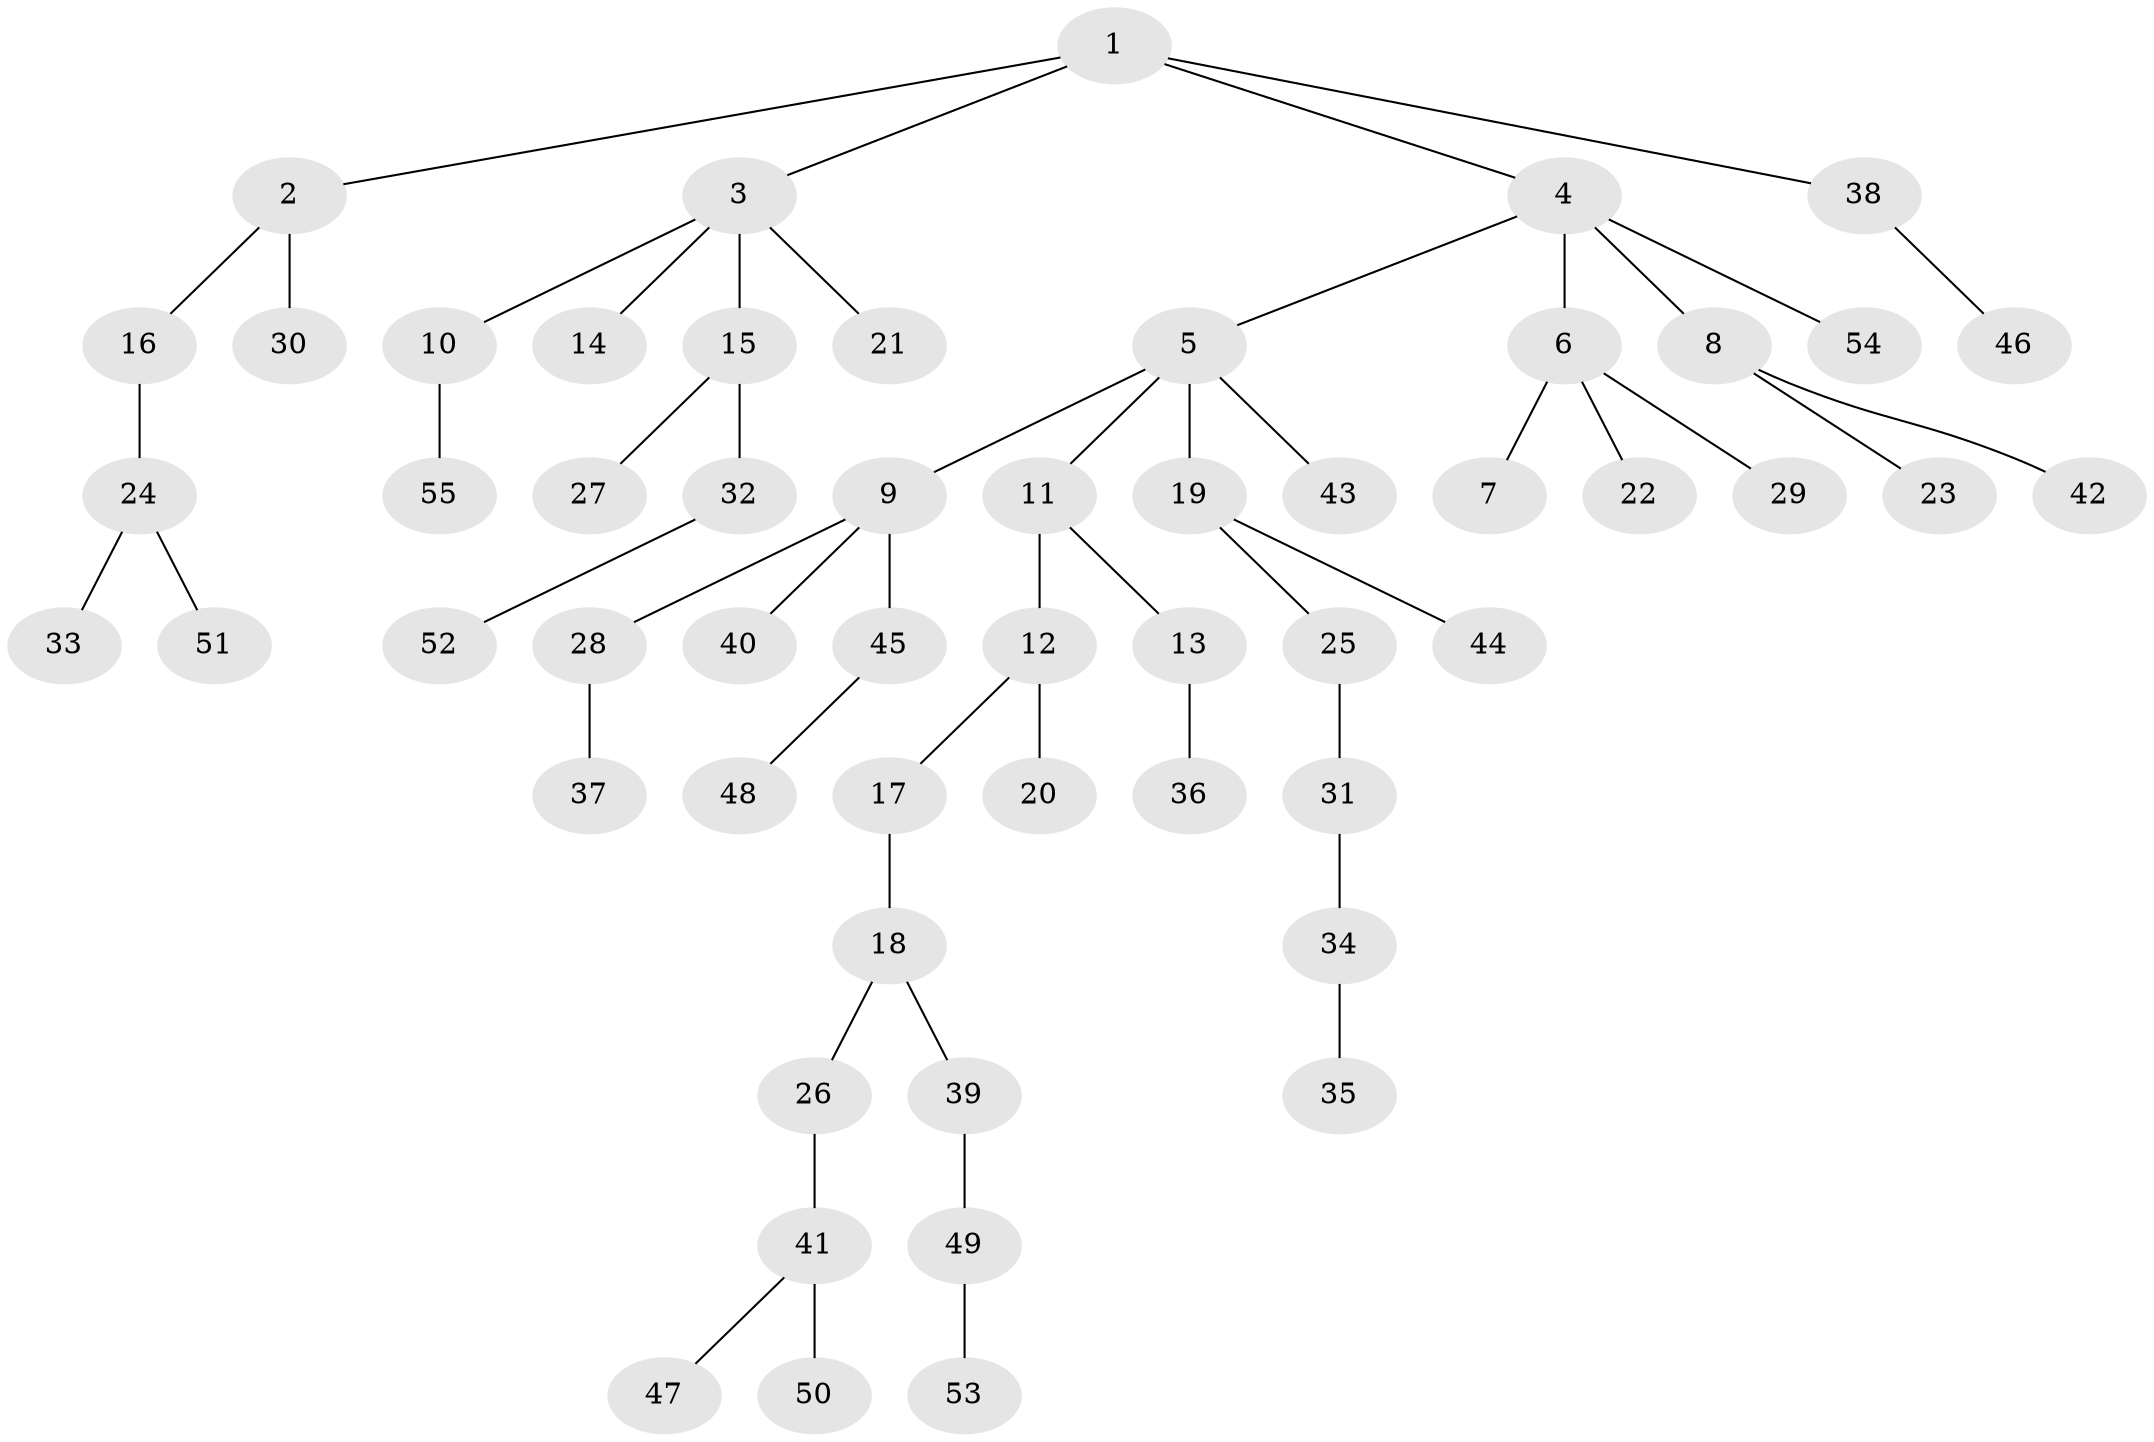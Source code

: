 // coarse degree distribution, {4: 0.1388888888888889, 3: 0.19444444444444445, 1: 0.5277777777777778, 2: 0.1388888888888889}
// Generated by graph-tools (version 1.1) at 2025/42/03/06/25 10:42:05]
// undirected, 55 vertices, 54 edges
graph export_dot {
graph [start="1"]
  node [color=gray90,style=filled];
  1;
  2;
  3;
  4;
  5;
  6;
  7;
  8;
  9;
  10;
  11;
  12;
  13;
  14;
  15;
  16;
  17;
  18;
  19;
  20;
  21;
  22;
  23;
  24;
  25;
  26;
  27;
  28;
  29;
  30;
  31;
  32;
  33;
  34;
  35;
  36;
  37;
  38;
  39;
  40;
  41;
  42;
  43;
  44;
  45;
  46;
  47;
  48;
  49;
  50;
  51;
  52;
  53;
  54;
  55;
  1 -- 2;
  1 -- 3;
  1 -- 4;
  1 -- 38;
  2 -- 16;
  2 -- 30;
  3 -- 10;
  3 -- 14;
  3 -- 15;
  3 -- 21;
  4 -- 5;
  4 -- 6;
  4 -- 8;
  4 -- 54;
  5 -- 9;
  5 -- 11;
  5 -- 19;
  5 -- 43;
  6 -- 7;
  6 -- 22;
  6 -- 29;
  8 -- 23;
  8 -- 42;
  9 -- 28;
  9 -- 40;
  9 -- 45;
  10 -- 55;
  11 -- 12;
  11 -- 13;
  12 -- 17;
  12 -- 20;
  13 -- 36;
  15 -- 27;
  15 -- 32;
  16 -- 24;
  17 -- 18;
  18 -- 26;
  18 -- 39;
  19 -- 25;
  19 -- 44;
  24 -- 33;
  24 -- 51;
  25 -- 31;
  26 -- 41;
  28 -- 37;
  31 -- 34;
  32 -- 52;
  34 -- 35;
  38 -- 46;
  39 -- 49;
  41 -- 47;
  41 -- 50;
  45 -- 48;
  49 -- 53;
}
